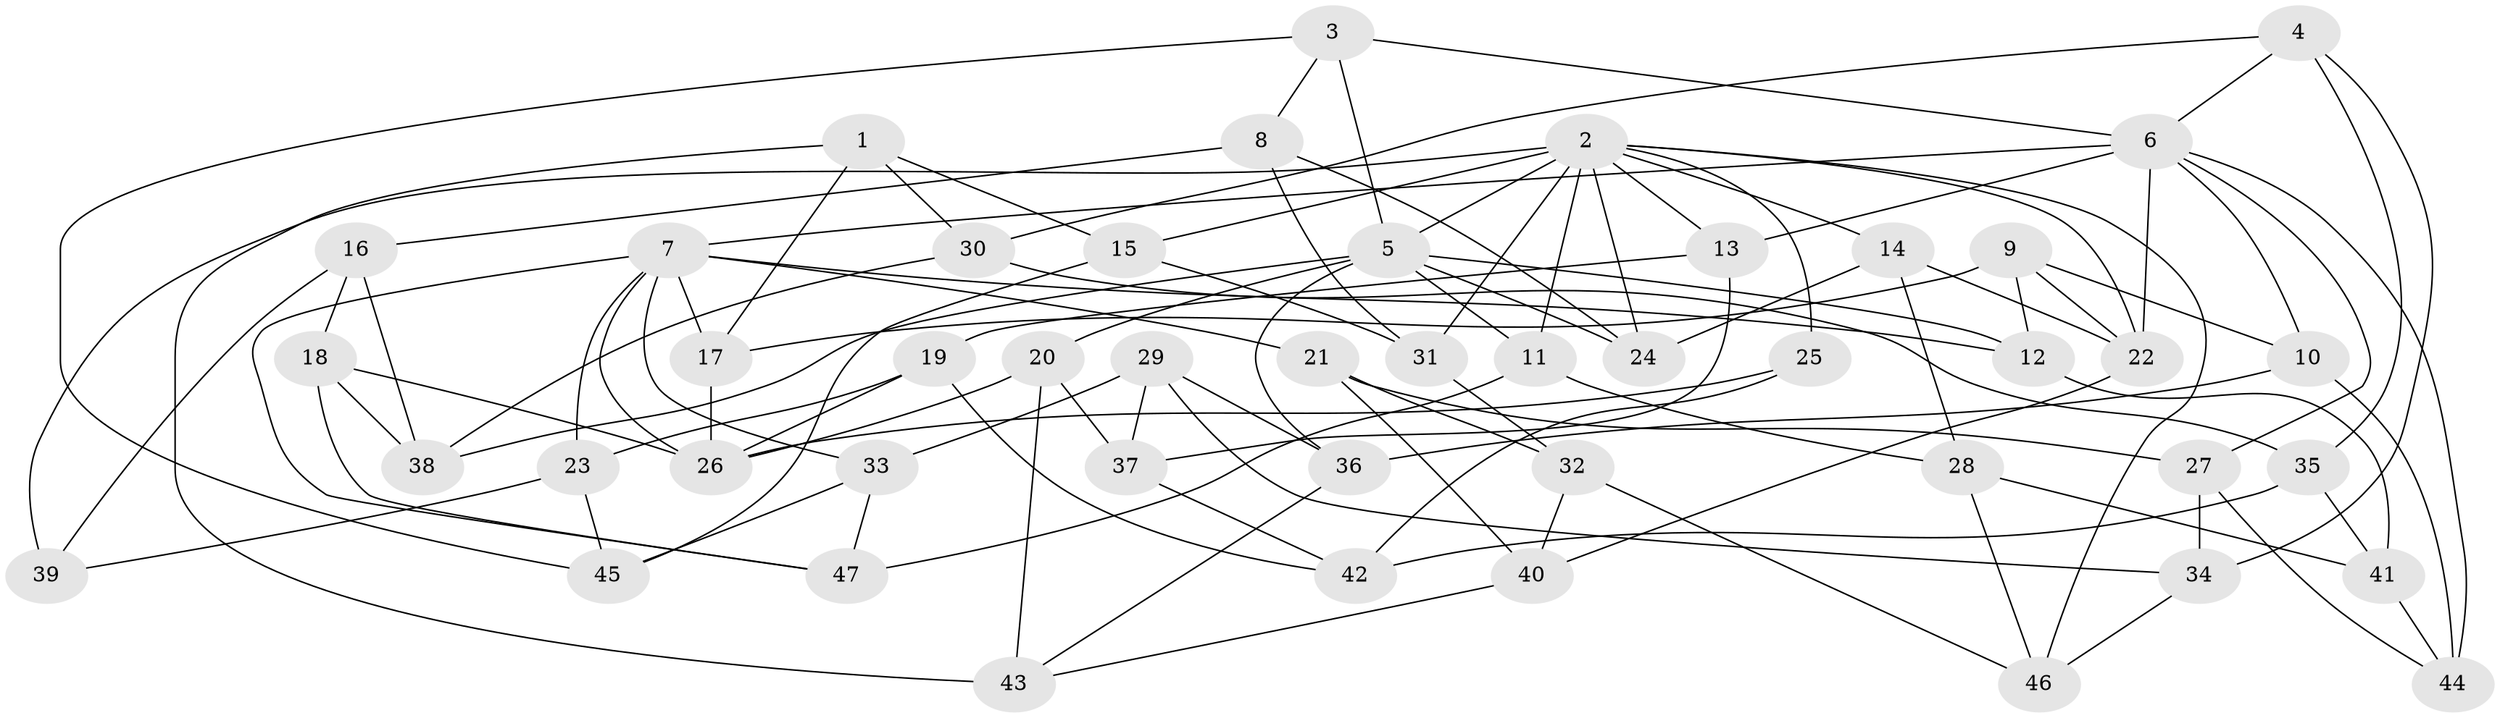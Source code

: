 // original degree distribution, {4: 1.0}
// Generated by graph-tools (version 1.1) at 2025/53/03/04/25 22:53:32]
// undirected, 47 vertices, 104 edges
graph export_dot {
  node [color=gray90,style=filled];
  1;
  2;
  3;
  4;
  5;
  6;
  7;
  8;
  9;
  10;
  11;
  12;
  13;
  14;
  15;
  16;
  17;
  18;
  19;
  20;
  21;
  22;
  23;
  24;
  25;
  26;
  27;
  28;
  29;
  30;
  31;
  32;
  33;
  34;
  35;
  36;
  37;
  38;
  39;
  40;
  41;
  42;
  43;
  44;
  45;
  46;
  47;
  1 -- 15 [weight=1.0];
  1 -- 17 [weight=1.0];
  1 -- 30 [weight=1.0];
  1 -- 43 [weight=1.0];
  2 -- 5 [weight=1.0];
  2 -- 11 [weight=1.0];
  2 -- 13 [weight=1.0];
  2 -- 14 [weight=1.0];
  2 -- 15 [weight=1.0];
  2 -- 22 [weight=1.0];
  2 -- 24 [weight=1.0];
  2 -- 25 [weight=1.0];
  2 -- 31 [weight=1.0];
  2 -- 39 [weight=2.0];
  2 -- 46 [weight=1.0];
  3 -- 5 [weight=1.0];
  3 -- 6 [weight=1.0];
  3 -- 8 [weight=1.0];
  3 -- 45 [weight=1.0];
  4 -- 6 [weight=1.0];
  4 -- 30 [weight=1.0];
  4 -- 34 [weight=1.0];
  4 -- 35 [weight=1.0];
  5 -- 11 [weight=1.0];
  5 -- 12 [weight=1.0];
  5 -- 20 [weight=1.0];
  5 -- 24 [weight=1.0];
  5 -- 36 [weight=1.0];
  5 -- 38 [weight=1.0];
  6 -- 7 [weight=2.0];
  6 -- 10 [weight=1.0];
  6 -- 13 [weight=1.0];
  6 -- 22 [weight=2.0];
  6 -- 27 [weight=1.0];
  6 -- 44 [weight=1.0];
  7 -- 12 [weight=1.0];
  7 -- 17 [weight=1.0];
  7 -- 21 [weight=1.0];
  7 -- 23 [weight=1.0];
  7 -- 26 [weight=2.0];
  7 -- 33 [weight=1.0];
  7 -- 47 [weight=1.0];
  8 -- 16 [weight=1.0];
  8 -- 24 [weight=1.0];
  8 -- 31 [weight=1.0];
  9 -- 10 [weight=1.0];
  9 -- 12 [weight=1.0];
  9 -- 17 [weight=1.0];
  9 -- 22 [weight=1.0];
  10 -- 36 [weight=1.0];
  10 -- 44 [weight=1.0];
  11 -- 28 [weight=1.0];
  11 -- 47 [weight=1.0];
  12 -- 41 [weight=1.0];
  13 -- 19 [weight=1.0];
  13 -- 37 [weight=1.0];
  14 -- 22 [weight=1.0];
  14 -- 24 [weight=1.0];
  14 -- 28 [weight=1.0];
  15 -- 31 [weight=1.0];
  15 -- 45 [weight=1.0];
  16 -- 18 [weight=1.0];
  16 -- 38 [weight=1.0];
  16 -- 39 [weight=1.0];
  17 -- 26 [weight=1.0];
  18 -- 26 [weight=1.0];
  18 -- 38 [weight=1.0];
  18 -- 47 [weight=1.0];
  19 -- 23 [weight=1.0];
  19 -- 26 [weight=1.0];
  19 -- 42 [weight=1.0];
  20 -- 26 [weight=1.0];
  20 -- 37 [weight=1.0];
  20 -- 43 [weight=1.0];
  21 -- 27 [weight=1.0];
  21 -- 32 [weight=1.0];
  21 -- 40 [weight=1.0];
  22 -- 40 [weight=1.0];
  23 -- 39 [weight=1.0];
  23 -- 45 [weight=1.0];
  25 -- 26 [weight=2.0];
  25 -- 42 [weight=1.0];
  27 -- 34 [weight=1.0];
  27 -- 44 [weight=1.0];
  28 -- 41 [weight=1.0];
  28 -- 46 [weight=1.0];
  29 -- 33 [weight=1.0];
  29 -- 34 [weight=1.0];
  29 -- 36 [weight=1.0];
  29 -- 37 [weight=1.0];
  30 -- 35 [weight=1.0];
  30 -- 38 [weight=1.0];
  31 -- 32 [weight=1.0];
  32 -- 40 [weight=1.0];
  32 -- 46 [weight=1.0];
  33 -- 45 [weight=1.0];
  33 -- 47 [weight=1.0];
  34 -- 46 [weight=1.0];
  35 -- 41 [weight=1.0];
  35 -- 42 [weight=1.0];
  36 -- 43 [weight=1.0];
  37 -- 42 [weight=1.0];
  40 -- 43 [weight=1.0];
  41 -- 44 [weight=1.0];
}
